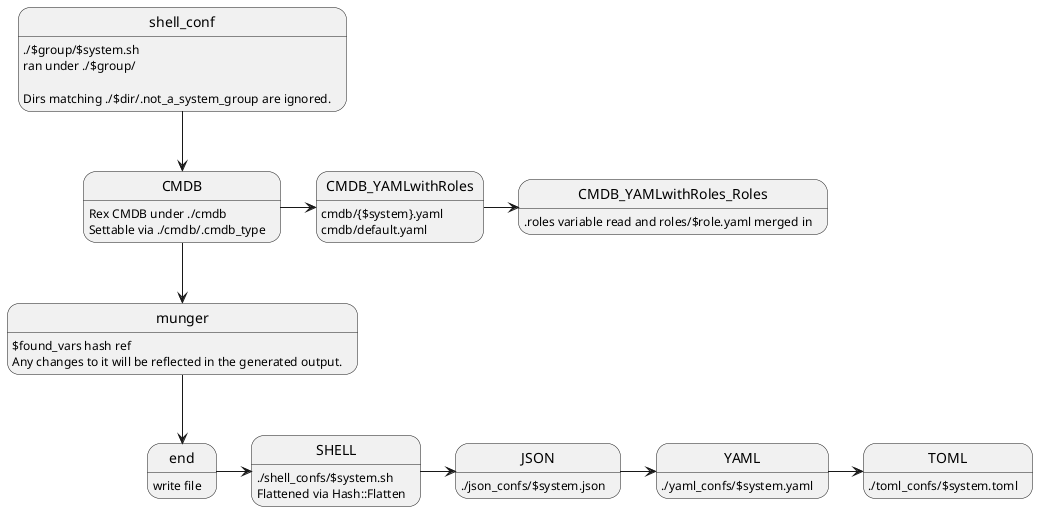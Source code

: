 @startuml
hide empty description
shell_conf : ./$group/$system.sh
shell_conf : ran under ./$group/
shell_conf :
shell_conf : Dirs matching ./$dir/.not_a_system_group are ignored.
shell_conf --> CMDB
CMDB:  Rex CMDB under ./cmdb
CMDB: Settable via ./cmdb/.cmdb_type
CMDB -> CMDB_YAMLwithRoles
CMDB_YAMLwithRoles : cmdb/{$system}.yaml
CMDB_YAMLwithRoles : cmdb/default.yaml
CMDB_YAMLwithRoles -> CMDB_YAMLwithRoles_Roles
CMDB_YAMLwithRoles_Roles : .roles variable read and roles/$role.yaml merged in
CMDB --> munger
munger :  $found_vars hash ref
munger : Any changes to it will be reflected in the generated output.
munger --> end
end : write file
end -> SHELL
SHELL : ./shell_confs/$system.sh
SHELL : Flattened via Hash::Flatten
SHELL -> JSON
JSON : ./json_confs/$system.json
JSON -> YAML
YAML : ./yaml_confs/$system.yaml
YAML -> TOML
TOML : ./toml_confs/$system.toml
@enduml
